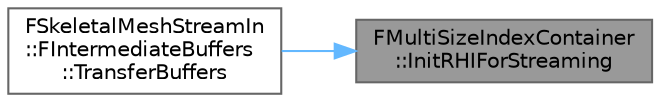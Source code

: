 digraph "FMultiSizeIndexContainer::InitRHIForStreaming"
{
 // INTERACTIVE_SVG=YES
 // LATEX_PDF_SIZE
  bgcolor="transparent";
  edge [fontname=Helvetica,fontsize=10,labelfontname=Helvetica,labelfontsize=10];
  node [fontname=Helvetica,fontsize=10,shape=box,height=0.2,width=0.4];
  rankdir="RL";
  Node1 [id="Node000001",label="FMultiSizeIndexContainer\l::InitRHIForStreaming",height=0.2,width=0.4,color="gray40", fillcolor="grey60", style="filled", fontcolor="black",tooltip=" "];
  Node1 -> Node2 [id="edge1_Node000001_Node000002",dir="back",color="steelblue1",style="solid",tooltip=" "];
  Node2 [id="Node000002",label="FSkeletalMeshStreamIn\l::FIntermediateBuffers\l::TransferBuffers",height=0.2,width=0.4,color="grey40", fillcolor="white", style="filled",URL="$df/dbb/structFSkeletalMeshStreamIn_1_1FIntermediateBuffers.html#a3f1cf345a807c3933513e40bb316998a",tooltip="Transfer ownership of buffers to a LOD resource."];
}
